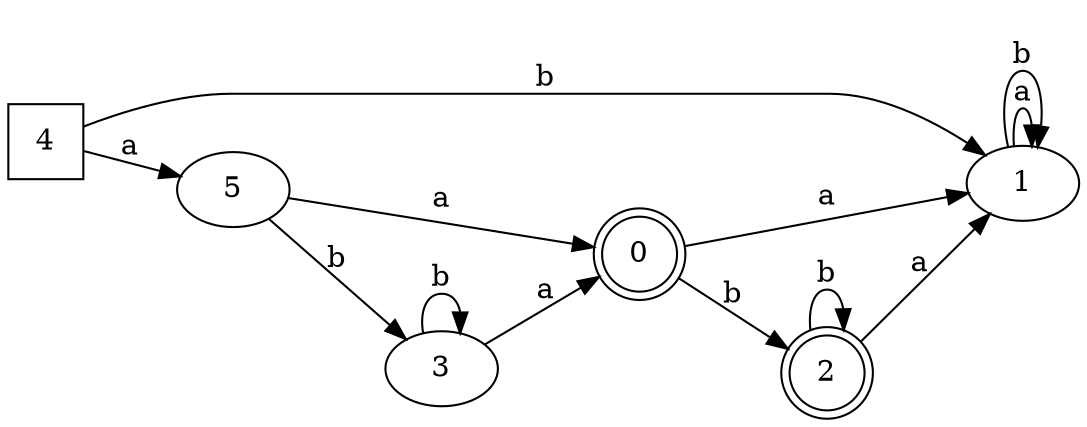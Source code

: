 digraph G {
	rankdir=LR;
	0->1[ label=a ];
	0->2[ label=b ];
	3->3[ label=b ];
	3->0[ label=a ];
	2->1[ label=a ];
	2->2[ label=b ];
	4->5[ label=a ];
	4->1[ label=b ];
	5->0[ label=a ];
	5->3[ label=b ];
	1->1[ label=a ];
	1->1[ label=b ];
	0 [ shape=doublecircle ];
	1;
	2 [ shape=doublecircle ];
	3;
	4 [ shape=square ];
	5;

}

